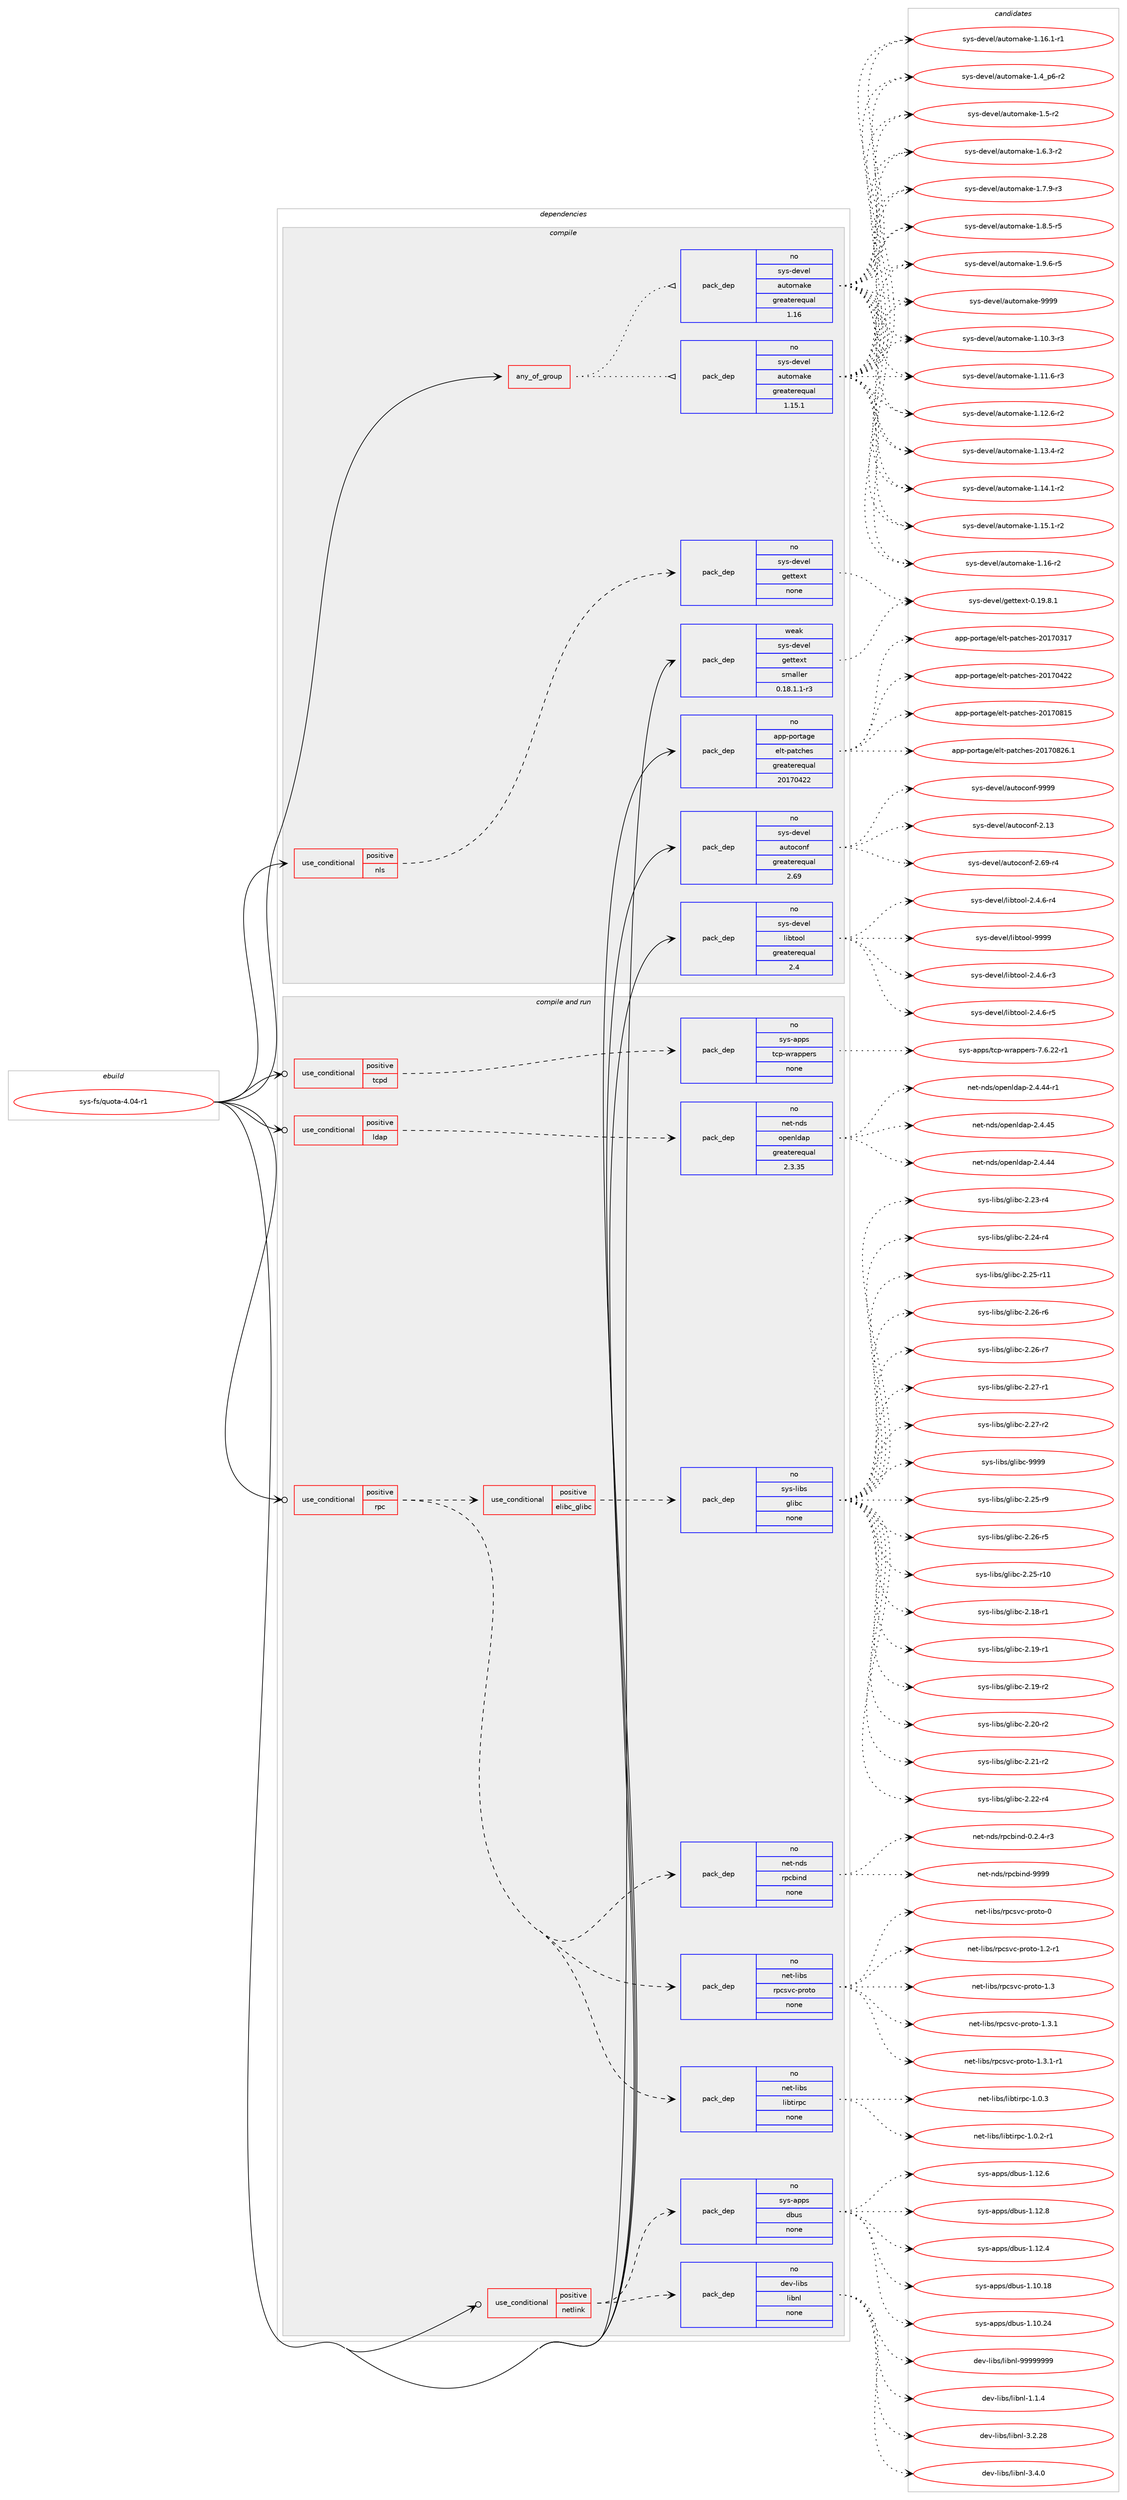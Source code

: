 digraph prolog {

# *************
# Graph options
# *************

newrank=true;
concentrate=true;
compound=true;
graph [rankdir=LR,fontname=Helvetica,fontsize=10,ranksep=1.5];#, ranksep=2.5, nodesep=0.2];
edge  [arrowhead=vee];
node  [fontname=Helvetica,fontsize=10];

# **********
# The ebuild
# **********

subgraph cluster_leftcol {
color=gray;
rank=same;
label=<<i>ebuild</i>>;
id [label="sys-fs/quota-4.04-r1", color=red, width=4, href="../sys-fs/quota-4.04-r1.svg"];
}

# ****************
# The dependencies
# ****************

subgraph cluster_midcol {
color=gray;
label=<<i>dependencies</i>>;
subgraph cluster_compile {
fillcolor="#eeeeee";
style=filled;
label=<<i>compile</i>>;
subgraph any61 {
dependency8001 [label=<<TABLE BORDER="0" CELLBORDER="1" CELLSPACING="0" CELLPADDING="4"><TR><TD CELLPADDING="10">any_of_group</TD></TR></TABLE>>, shape=none, color=red];subgraph pack7326 {
dependency8002 [label=<<TABLE BORDER="0" CELLBORDER="1" CELLSPACING="0" CELLPADDING="4" WIDTH="220"><TR><TD ROWSPAN="6" CELLPADDING="30">pack_dep</TD></TR><TR><TD WIDTH="110">no</TD></TR><TR><TD>sys-devel</TD></TR><TR><TD>automake</TD></TR><TR><TD>greaterequal</TD></TR><TR><TD>1.16</TD></TR></TABLE>>, shape=none, color=blue];
}
dependency8001:e -> dependency8002:w [weight=20,style="dotted",arrowhead="oinv"];
subgraph pack7327 {
dependency8003 [label=<<TABLE BORDER="0" CELLBORDER="1" CELLSPACING="0" CELLPADDING="4" WIDTH="220"><TR><TD ROWSPAN="6" CELLPADDING="30">pack_dep</TD></TR><TR><TD WIDTH="110">no</TD></TR><TR><TD>sys-devel</TD></TR><TR><TD>automake</TD></TR><TR><TD>greaterequal</TD></TR><TR><TD>1.15.1</TD></TR></TABLE>>, shape=none, color=blue];
}
dependency8001:e -> dependency8003:w [weight=20,style="dotted",arrowhead="oinv"];
}
id:e -> dependency8001:w [weight=20,style="solid",arrowhead="vee"];
subgraph cond611 {
dependency8004 [label=<<TABLE BORDER="0" CELLBORDER="1" CELLSPACING="0" CELLPADDING="4"><TR><TD ROWSPAN="3" CELLPADDING="10">use_conditional</TD></TR><TR><TD>positive</TD></TR><TR><TD>nls</TD></TR></TABLE>>, shape=none, color=red];
subgraph pack7328 {
dependency8005 [label=<<TABLE BORDER="0" CELLBORDER="1" CELLSPACING="0" CELLPADDING="4" WIDTH="220"><TR><TD ROWSPAN="6" CELLPADDING="30">pack_dep</TD></TR><TR><TD WIDTH="110">no</TD></TR><TR><TD>sys-devel</TD></TR><TR><TD>gettext</TD></TR><TR><TD>none</TD></TR><TR><TD></TD></TR></TABLE>>, shape=none, color=blue];
}
dependency8004:e -> dependency8005:w [weight=20,style="dashed",arrowhead="vee"];
}
id:e -> dependency8004:w [weight=20,style="solid",arrowhead="vee"];
subgraph pack7329 {
dependency8006 [label=<<TABLE BORDER="0" CELLBORDER="1" CELLSPACING="0" CELLPADDING="4" WIDTH="220"><TR><TD ROWSPAN="6" CELLPADDING="30">pack_dep</TD></TR><TR><TD WIDTH="110">no</TD></TR><TR><TD>app-portage</TD></TR><TR><TD>elt-patches</TD></TR><TR><TD>greaterequal</TD></TR><TR><TD>20170422</TD></TR></TABLE>>, shape=none, color=blue];
}
id:e -> dependency8006:w [weight=20,style="solid",arrowhead="vee"];
subgraph pack7330 {
dependency8007 [label=<<TABLE BORDER="0" CELLBORDER="1" CELLSPACING="0" CELLPADDING="4" WIDTH="220"><TR><TD ROWSPAN="6" CELLPADDING="30">pack_dep</TD></TR><TR><TD WIDTH="110">no</TD></TR><TR><TD>sys-devel</TD></TR><TR><TD>autoconf</TD></TR><TR><TD>greaterequal</TD></TR><TR><TD>2.69</TD></TR></TABLE>>, shape=none, color=blue];
}
id:e -> dependency8007:w [weight=20,style="solid",arrowhead="vee"];
subgraph pack7331 {
dependency8008 [label=<<TABLE BORDER="0" CELLBORDER="1" CELLSPACING="0" CELLPADDING="4" WIDTH="220"><TR><TD ROWSPAN="6" CELLPADDING="30">pack_dep</TD></TR><TR><TD WIDTH="110">no</TD></TR><TR><TD>sys-devel</TD></TR><TR><TD>libtool</TD></TR><TR><TD>greaterequal</TD></TR><TR><TD>2.4</TD></TR></TABLE>>, shape=none, color=blue];
}
id:e -> dependency8008:w [weight=20,style="solid",arrowhead="vee"];
subgraph pack7332 {
dependency8009 [label=<<TABLE BORDER="0" CELLBORDER="1" CELLSPACING="0" CELLPADDING="4" WIDTH="220"><TR><TD ROWSPAN="6" CELLPADDING="30">pack_dep</TD></TR><TR><TD WIDTH="110">weak</TD></TR><TR><TD>sys-devel</TD></TR><TR><TD>gettext</TD></TR><TR><TD>smaller</TD></TR><TR><TD>0.18.1.1-r3</TD></TR></TABLE>>, shape=none, color=blue];
}
id:e -> dependency8009:w [weight=20,style="solid",arrowhead="vee"];
}
subgraph cluster_compileandrun {
fillcolor="#eeeeee";
style=filled;
label=<<i>compile and run</i>>;
subgraph cond612 {
dependency8010 [label=<<TABLE BORDER="0" CELLBORDER="1" CELLSPACING="0" CELLPADDING="4"><TR><TD ROWSPAN="3" CELLPADDING="10">use_conditional</TD></TR><TR><TD>positive</TD></TR><TR><TD>ldap</TD></TR></TABLE>>, shape=none, color=red];
subgraph pack7333 {
dependency8011 [label=<<TABLE BORDER="0" CELLBORDER="1" CELLSPACING="0" CELLPADDING="4" WIDTH="220"><TR><TD ROWSPAN="6" CELLPADDING="30">pack_dep</TD></TR><TR><TD WIDTH="110">no</TD></TR><TR><TD>net-nds</TD></TR><TR><TD>openldap</TD></TR><TR><TD>greaterequal</TD></TR><TR><TD>2.3.35</TD></TR></TABLE>>, shape=none, color=blue];
}
dependency8010:e -> dependency8011:w [weight=20,style="dashed",arrowhead="vee"];
}
id:e -> dependency8010:w [weight=20,style="solid",arrowhead="odotvee"];
subgraph cond613 {
dependency8012 [label=<<TABLE BORDER="0" CELLBORDER="1" CELLSPACING="0" CELLPADDING="4"><TR><TD ROWSPAN="3" CELLPADDING="10">use_conditional</TD></TR><TR><TD>positive</TD></TR><TR><TD>netlink</TD></TR></TABLE>>, shape=none, color=red];
subgraph pack7334 {
dependency8013 [label=<<TABLE BORDER="0" CELLBORDER="1" CELLSPACING="0" CELLPADDING="4" WIDTH="220"><TR><TD ROWSPAN="6" CELLPADDING="30">pack_dep</TD></TR><TR><TD WIDTH="110">no</TD></TR><TR><TD>sys-apps</TD></TR><TR><TD>dbus</TD></TR><TR><TD>none</TD></TR><TR><TD></TD></TR></TABLE>>, shape=none, color=blue];
}
dependency8012:e -> dependency8013:w [weight=20,style="dashed",arrowhead="vee"];
subgraph pack7335 {
dependency8014 [label=<<TABLE BORDER="0" CELLBORDER="1" CELLSPACING="0" CELLPADDING="4" WIDTH="220"><TR><TD ROWSPAN="6" CELLPADDING="30">pack_dep</TD></TR><TR><TD WIDTH="110">no</TD></TR><TR><TD>dev-libs</TD></TR><TR><TD>libnl</TD></TR><TR><TD>none</TD></TR><TR><TD></TD></TR></TABLE>>, shape=none, color=blue];
}
dependency8012:e -> dependency8014:w [weight=20,style="dashed",arrowhead="vee"];
}
id:e -> dependency8012:w [weight=20,style="solid",arrowhead="odotvee"];
subgraph cond614 {
dependency8015 [label=<<TABLE BORDER="0" CELLBORDER="1" CELLSPACING="0" CELLPADDING="4"><TR><TD ROWSPAN="3" CELLPADDING="10">use_conditional</TD></TR><TR><TD>positive</TD></TR><TR><TD>rpc</TD></TR></TABLE>>, shape=none, color=red];
subgraph pack7336 {
dependency8016 [label=<<TABLE BORDER="0" CELLBORDER="1" CELLSPACING="0" CELLPADDING="4" WIDTH="220"><TR><TD ROWSPAN="6" CELLPADDING="30">pack_dep</TD></TR><TR><TD WIDTH="110">no</TD></TR><TR><TD>net-nds</TD></TR><TR><TD>rpcbind</TD></TR><TR><TD>none</TD></TR><TR><TD></TD></TR></TABLE>>, shape=none, color=blue];
}
dependency8015:e -> dependency8016:w [weight=20,style="dashed",arrowhead="vee"];
subgraph cond615 {
dependency8017 [label=<<TABLE BORDER="0" CELLBORDER="1" CELLSPACING="0" CELLPADDING="4"><TR><TD ROWSPAN="3" CELLPADDING="10">use_conditional</TD></TR><TR><TD>positive</TD></TR><TR><TD>elibc_glibc</TD></TR></TABLE>>, shape=none, color=red];
subgraph pack7337 {
dependency8018 [label=<<TABLE BORDER="0" CELLBORDER="1" CELLSPACING="0" CELLPADDING="4" WIDTH="220"><TR><TD ROWSPAN="6" CELLPADDING="30">pack_dep</TD></TR><TR><TD WIDTH="110">no</TD></TR><TR><TD>sys-libs</TD></TR><TR><TD>glibc</TD></TR><TR><TD>none</TD></TR><TR><TD></TD></TR></TABLE>>, shape=none, color=blue];
}
dependency8017:e -> dependency8018:w [weight=20,style="dashed",arrowhead="vee"];
}
dependency8015:e -> dependency8017:w [weight=20,style="dashed",arrowhead="vee"];
subgraph pack7338 {
dependency8019 [label=<<TABLE BORDER="0" CELLBORDER="1" CELLSPACING="0" CELLPADDING="4" WIDTH="220"><TR><TD ROWSPAN="6" CELLPADDING="30">pack_dep</TD></TR><TR><TD WIDTH="110">no</TD></TR><TR><TD>net-libs</TD></TR><TR><TD>libtirpc</TD></TR><TR><TD>none</TD></TR><TR><TD></TD></TR></TABLE>>, shape=none, color=blue];
}
dependency8015:e -> dependency8019:w [weight=20,style="dashed",arrowhead="vee"];
subgraph pack7339 {
dependency8020 [label=<<TABLE BORDER="0" CELLBORDER="1" CELLSPACING="0" CELLPADDING="4" WIDTH="220"><TR><TD ROWSPAN="6" CELLPADDING="30">pack_dep</TD></TR><TR><TD WIDTH="110">no</TD></TR><TR><TD>net-libs</TD></TR><TR><TD>rpcsvc-proto</TD></TR><TR><TD>none</TD></TR><TR><TD></TD></TR></TABLE>>, shape=none, color=blue];
}
dependency8015:e -> dependency8020:w [weight=20,style="dashed",arrowhead="vee"];
}
id:e -> dependency8015:w [weight=20,style="solid",arrowhead="odotvee"];
subgraph cond616 {
dependency8021 [label=<<TABLE BORDER="0" CELLBORDER="1" CELLSPACING="0" CELLPADDING="4"><TR><TD ROWSPAN="3" CELLPADDING="10">use_conditional</TD></TR><TR><TD>positive</TD></TR><TR><TD>tcpd</TD></TR></TABLE>>, shape=none, color=red];
subgraph pack7340 {
dependency8022 [label=<<TABLE BORDER="0" CELLBORDER="1" CELLSPACING="0" CELLPADDING="4" WIDTH="220"><TR><TD ROWSPAN="6" CELLPADDING="30">pack_dep</TD></TR><TR><TD WIDTH="110">no</TD></TR><TR><TD>sys-apps</TD></TR><TR><TD>tcp-wrappers</TD></TR><TR><TD>none</TD></TR><TR><TD></TD></TR></TABLE>>, shape=none, color=blue];
}
dependency8021:e -> dependency8022:w [weight=20,style="dashed",arrowhead="vee"];
}
id:e -> dependency8021:w [weight=20,style="solid",arrowhead="odotvee"];
}
subgraph cluster_run {
fillcolor="#eeeeee";
style=filled;
label=<<i>run</i>>;
}
}

# **************
# The candidates
# **************

subgraph cluster_choices {
rank=same;
color=gray;
label=<<i>candidates</i>>;

subgraph choice7326 {
color=black;
nodesep=1;
choice11512111545100101118101108479711711611110997107101454946494846514511451 [label="sys-devel/automake-1.10.3-r3", color=red, width=4,href="../sys-devel/automake-1.10.3-r3.svg"];
choice11512111545100101118101108479711711611110997107101454946494946544511451 [label="sys-devel/automake-1.11.6-r3", color=red, width=4,href="../sys-devel/automake-1.11.6-r3.svg"];
choice11512111545100101118101108479711711611110997107101454946495046544511450 [label="sys-devel/automake-1.12.6-r2", color=red, width=4,href="../sys-devel/automake-1.12.6-r2.svg"];
choice11512111545100101118101108479711711611110997107101454946495146524511450 [label="sys-devel/automake-1.13.4-r2", color=red, width=4,href="../sys-devel/automake-1.13.4-r2.svg"];
choice11512111545100101118101108479711711611110997107101454946495246494511450 [label="sys-devel/automake-1.14.1-r2", color=red, width=4,href="../sys-devel/automake-1.14.1-r2.svg"];
choice11512111545100101118101108479711711611110997107101454946495346494511450 [label="sys-devel/automake-1.15.1-r2", color=red, width=4,href="../sys-devel/automake-1.15.1-r2.svg"];
choice1151211154510010111810110847971171161111099710710145494649544511450 [label="sys-devel/automake-1.16-r2", color=red, width=4,href="../sys-devel/automake-1.16-r2.svg"];
choice11512111545100101118101108479711711611110997107101454946495446494511449 [label="sys-devel/automake-1.16.1-r1", color=red, width=4,href="../sys-devel/automake-1.16.1-r1.svg"];
choice115121115451001011181011084797117116111109971071014549465295112544511450 [label="sys-devel/automake-1.4_p6-r2", color=red, width=4,href="../sys-devel/automake-1.4_p6-r2.svg"];
choice11512111545100101118101108479711711611110997107101454946534511450 [label="sys-devel/automake-1.5-r2", color=red, width=4,href="../sys-devel/automake-1.5-r2.svg"];
choice115121115451001011181011084797117116111109971071014549465446514511450 [label="sys-devel/automake-1.6.3-r2", color=red, width=4,href="../sys-devel/automake-1.6.3-r2.svg"];
choice115121115451001011181011084797117116111109971071014549465546574511451 [label="sys-devel/automake-1.7.9-r3", color=red, width=4,href="../sys-devel/automake-1.7.9-r3.svg"];
choice115121115451001011181011084797117116111109971071014549465646534511453 [label="sys-devel/automake-1.8.5-r5", color=red, width=4,href="../sys-devel/automake-1.8.5-r5.svg"];
choice115121115451001011181011084797117116111109971071014549465746544511453 [label="sys-devel/automake-1.9.6-r5", color=red, width=4,href="../sys-devel/automake-1.9.6-r5.svg"];
choice115121115451001011181011084797117116111109971071014557575757 [label="sys-devel/automake-9999", color=red, width=4,href="../sys-devel/automake-9999.svg"];
dependency8002:e -> choice11512111545100101118101108479711711611110997107101454946494846514511451:w [style=dotted,weight="100"];
dependency8002:e -> choice11512111545100101118101108479711711611110997107101454946494946544511451:w [style=dotted,weight="100"];
dependency8002:e -> choice11512111545100101118101108479711711611110997107101454946495046544511450:w [style=dotted,weight="100"];
dependency8002:e -> choice11512111545100101118101108479711711611110997107101454946495146524511450:w [style=dotted,weight="100"];
dependency8002:e -> choice11512111545100101118101108479711711611110997107101454946495246494511450:w [style=dotted,weight="100"];
dependency8002:e -> choice11512111545100101118101108479711711611110997107101454946495346494511450:w [style=dotted,weight="100"];
dependency8002:e -> choice1151211154510010111810110847971171161111099710710145494649544511450:w [style=dotted,weight="100"];
dependency8002:e -> choice11512111545100101118101108479711711611110997107101454946495446494511449:w [style=dotted,weight="100"];
dependency8002:e -> choice115121115451001011181011084797117116111109971071014549465295112544511450:w [style=dotted,weight="100"];
dependency8002:e -> choice11512111545100101118101108479711711611110997107101454946534511450:w [style=dotted,weight="100"];
dependency8002:e -> choice115121115451001011181011084797117116111109971071014549465446514511450:w [style=dotted,weight="100"];
dependency8002:e -> choice115121115451001011181011084797117116111109971071014549465546574511451:w [style=dotted,weight="100"];
dependency8002:e -> choice115121115451001011181011084797117116111109971071014549465646534511453:w [style=dotted,weight="100"];
dependency8002:e -> choice115121115451001011181011084797117116111109971071014549465746544511453:w [style=dotted,weight="100"];
dependency8002:e -> choice115121115451001011181011084797117116111109971071014557575757:w [style=dotted,weight="100"];
}
subgraph choice7327 {
color=black;
nodesep=1;
choice11512111545100101118101108479711711611110997107101454946494846514511451 [label="sys-devel/automake-1.10.3-r3", color=red, width=4,href="../sys-devel/automake-1.10.3-r3.svg"];
choice11512111545100101118101108479711711611110997107101454946494946544511451 [label="sys-devel/automake-1.11.6-r3", color=red, width=4,href="../sys-devel/automake-1.11.6-r3.svg"];
choice11512111545100101118101108479711711611110997107101454946495046544511450 [label="sys-devel/automake-1.12.6-r2", color=red, width=4,href="../sys-devel/automake-1.12.6-r2.svg"];
choice11512111545100101118101108479711711611110997107101454946495146524511450 [label="sys-devel/automake-1.13.4-r2", color=red, width=4,href="../sys-devel/automake-1.13.4-r2.svg"];
choice11512111545100101118101108479711711611110997107101454946495246494511450 [label="sys-devel/automake-1.14.1-r2", color=red, width=4,href="../sys-devel/automake-1.14.1-r2.svg"];
choice11512111545100101118101108479711711611110997107101454946495346494511450 [label="sys-devel/automake-1.15.1-r2", color=red, width=4,href="../sys-devel/automake-1.15.1-r2.svg"];
choice1151211154510010111810110847971171161111099710710145494649544511450 [label="sys-devel/automake-1.16-r2", color=red, width=4,href="../sys-devel/automake-1.16-r2.svg"];
choice11512111545100101118101108479711711611110997107101454946495446494511449 [label="sys-devel/automake-1.16.1-r1", color=red, width=4,href="../sys-devel/automake-1.16.1-r1.svg"];
choice115121115451001011181011084797117116111109971071014549465295112544511450 [label="sys-devel/automake-1.4_p6-r2", color=red, width=4,href="../sys-devel/automake-1.4_p6-r2.svg"];
choice11512111545100101118101108479711711611110997107101454946534511450 [label="sys-devel/automake-1.5-r2", color=red, width=4,href="../sys-devel/automake-1.5-r2.svg"];
choice115121115451001011181011084797117116111109971071014549465446514511450 [label="sys-devel/automake-1.6.3-r2", color=red, width=4,href="../sys-devel/automake-1.6.3-r2.svg"];
choice115121115451001011181011084797117116111109971071014549465546574511451 [label="sys-devel/automake-1.7.9-r3", color=red, width=4,href="../sys-devel/automake-1.7.9-r3.svg"];
choice115121115451001011181011084797117116111109971071014549465646534511453 [label="sys-devel/automake-1.8.5-r5", color=red, width=4,href="../sys-devel/automake-1.8.5-r5.svg"];
choice115121115451001011181011084797117116111109971071014549465746544511453 [label="sys-devel/automake-1.9.6-r5", color=red, width=4,href="../sys-devel/automake-1.9.6-r5.svg"];
choice115121115451001011181011084797117116111109971071014557575757 [label="sys-devel/automake-9999", color=red, width=4,href="../sys-devel/automake-9999.svg"];
dependency8003:e -> choice11512111545100101118101108479711711611110997107101454946494846514511451:w [style=dotted,weight="100"];
dependency8003:e -> choice11512111545100101118101108479711711611110997107101454946494946544511451:w [style=dotted,weight="100"];
dependency8003:e -> choice11512111545100101118101108479711711611110997107101454946495046544511450:w [style=dotted,weight="100"];
dependency8003:e -> choice11512111545100101118101108479711711611110997107101454946495146524511450:w [style=dotted,weight="100"];
dependency8003:e -> choice11512111545100101118101108479711711611110997107101454946495246494511450:w [style=dotted,weight="100"];
dependency8003:e -> choice11512111545100101118101108479711711611110997107101454946495346494511450:w [style=dotted,weight="100"];
dependency8003:e -> choice1151211154510010111810110847971171161111099710710145494649544511450:w [style=dotted,weight="100"];
dependency8003:e -> choice11512111545100101118101108479711711611110997107101454946495446494511449:w [style=dotted,weight="100"];
dependency8003:e -> choice115121115451001011181011084797117116111109971071014549465295112544511450:w [style=dotted,weight="100"];
dependency8003:e -> choice11512111545100101118101108479711711611110997107101454946534511450:w [style=dotted,weight="100"];
dependency8003:e -> choice115121115451001011181011084797117116111109971071014549465446514511450:w [style=dotted,weight="100"];
dependency8003:e -> choice115121115451001011181011084797117116111109971071014549465546574511451:w [style=dotted,weight="100"];
dependency8003:e -> choice115121115451001011181011084797117116111109971071014549465646534511453:w [style=dotted,weight="100"];
dependency8003:e -> choice115121115451001011181011084797117116111109971071014549465746544511453:w [style=dotted,weight="100"];
dependency8003:e -> choice115121115451001011181011084797117116111109971071014557575757:w [style=dotted,weight="100"];
}
subgraph choice7328 {
color=black;
nodesep=1;
choice1151211154510010111810110847103101116116101120116454846495746564649 [label="sys-devel/gettext-0.19.8.1", color=red, width=4,href="../sys-devel/gettext-0.19.8.1.svg"];
dependency8005:e -> choice1151211154510010111810110847103101116116101120116454846495746564649:w [style=dotted,weight="100"];
}
subgraph choice7329 {
color=black;
nodesep=1;
choice97112112451121111141169710310147101108116451129711699104101115455048495548514955 [label="app-portage/elt-patches-20170317", color=red, width=4,href="../app-portage/elt-patches-20170317.svg"];
choice97112112451121111141169710310147101108116451129711699104101115455048495548525050 [label="app-portage/elt-patches-20170422", color=red, width=4,href="../app-portage/elt-patches-20170422.svg"];
choice97112112451121111141169710310147101108116451129711699104101115455048495548564953 [label="app-portage/elt-patches-20170815", color=red, width=4,href="../app-portage/elt-patches-20170815.svg"];
choice971121124511211111411697103101471011081164511297116991041011154550484955485650544649 [label="app-portage/elt-patches-20170826.1", color=red, width=4,href="../app-portage/elt-patches-20170826.1.svg"];
dependency8006:e -> choice97112112451121111141169710310147101108116451129711699104101115455048495548514955:w [style=dotted,weight="100"];
dependency8006:e -> choice97112112451121111141169710310147101108116451129711699104101115455048495548525050:w [style=dotted,weight="100"];
dependency8006:e -> choice97112112451121111141169710310147101108116451129711699104101115455048495548564953:w [style=dotted,weight="100"];
dependency8006:e -> choice971121124511211111411697103101471011081164511297116991041011154550484955485650544649:w [style=dotted,weight="100"];
}
subgraph choice7330 {
color=black;
nodesep=1;
choice115121115451001011181011084797117116111991111101024550464951 [label="sys-devel/autoconf-2.13", color=red, width=4,href="../sys-devel/autoconf-2.13.svg"];
choice1151211154510010111810110847971171161119911111010245504654574511452 [label="sys-devel/autoconf-2.69-r4", color=red, width=4,href="../sys-devel/autoconf-2.69-r4.svg"];
choice115121115451001011181011084797117116111991111101024557575757 [label="sys-devel/autoconf-9999", color=red, width=4,href="../sys-devel/autoconf-9999.svg"];
dependency8007:e -> choice115121115451001011181011084797117116111991111101024550464951:w [style=dotted,weight="100"];
dependency8007:e -> choice1151211154510010111810110847971171161119911111010245504654574511452:w [style=dotted,weight="100"];
dependency8007:e -> choice115121115451001011181011084797117116111991111101024557575757:w [style=dotted,weight="100"];
}
subgraph choice7331 {
color=black;
nodesep=1;
choice1151211154510010111810110847108105981161111111084550465246544511451 [label="sys-devel/libtool-2.4.6-r3", color=red, width=4,href="../sys-devel/libtool-2.4.6-r3.svg"];
choice1151211154510010111810110847108105981161111111084550465246544511452 [label="sys-devel/libtool-2.4.6-r4", color=red, width=4,href="../sys-devel/libtool-2.4.6-r4.svg"];
choice1151211154510010111810110847108105981161111111084550465246544511453 [label="sys-devel/libtool-2.4.6-r5", color=red, width=4,href="../sys-devel/libtool-2.4.6-r5.svg"];
choice1151211154510010111810110847108105981161111111084557575757 [label="sys-devel/libtool-9999", color=red, width=4,href="../sys-devel/libtool-9999.svg"];
dependency8008:e -> choice1151211154510010111810110847108105981161111111084550465246544511451:w [style=dotted,weight="100"];
dependency8008:e -> choice1151211154510010111810110847108105981161111111084550465246544511452:w [style=dotted,weight="100"];
dependency8008:e -> choice1151211154510010111810110847108105981161111111084550465246544511453:w [style=dotted,weight="100"];
dependency8008:e -> choice1151211154510010111810110847108105981161111111084557575757:w [style=dotted,weight="100"];
}
subgraph choice7332 {
color=black;
nodesep=1;
choice1151211154510010111810110847103101116116101120116454846495746564649 [label="sys-devel/gettext-0.19.8.1", color=red, width=4,href="../sys-devel/gettext-0.19.8.1.svg"];
dependency8009:e -> choice1151211154510010111810110847103101116116101120116454846495746564649:w [style=dotted,weight="100"];
}
subgraph choice7333 {
color=black;
nodesep=1;
choice11010111645110100115471111121011101081009711245504652465252 [label="net-nds/openldap-2.4.44", color=red, width=4,href="../net-nds/openldap-2.4.44.svg"];
choice110101116451101001154711111210111010810097112455046524652524511449 [label="net-nds/openldap-2.4.44-r1", color=red, width=4,href="../net-nds/openldap-2.4.44-r1.svg"];
choice11010111645110100115471111121011101081009711245504652465253 [label="net-nds/openldap-2.4.45", color=red, width=4,href="../net-nds/openldap-2.4.45.svg"];
dependency8011:e -> choice11010111645110100115471111121011101081009711245504652465252:w [style=dotted,weight="100"];
dependency8011:e -> choice110101116451101001154711111210111010810097112455046524652524511449:w [style=dotted,weight="100"];
dependency8011:e -> choice11010111645110100115471111121011101081009711245504652465253:w [style=dotted,weight="100"];
}
subgraph choice7334 {
color=black;
nodesep=1;
choice1151211154597112112115471009811711545494649504652 [label="sys-apps/dbus-1.12.4", color=red, width=4,href="../sys-apps/dbus-1.12.4.svg"];
choice115121115459711211211547100981171154549464948464956 [label="sys-apps/dbus-1.10.18", color=red, width=4,href="../sys-apps/dbus-1.10.18.svg"];
choice115121115459711211211547100981171154549464948465052 [label="sys-apps/dbus-1.10.24", color=red, width=4,href="../sys-apps/dbus-1.10.24.svg"];
choice1151211154597112112115471009811711545494649504654 [label="sys-apps/dbus-1.12.6", color=red, width=4,href="../sys-apps/dbus-1.12.6.svg"];
choice1151211154597112112115471009811711545494649504656 [label="sys-apps/dbus-1.12.8", color=red, width=4,href="../sys-apps/dbus-1.12.8.svg"];
dependency8013:e -> choice1151211154597112112115471009811711545494649504652:w [style=dotted,weight="100"];
dependency8013:e -> choice115121115459711211211547100981171154549464948464956:w [style=dotted,weight="100"];
dependency8013:e -> choice115121115459711211211547100981171154549464948465052:w [style=dotted,weight="100"];
dependency8013:e -> choice1151211154597112112115471009811711545494649504654:w [style=dotted,weight="100"];
dependency8013:e -> choice1151211154597112112115471009811711545494649504656:w [style=dotted,weight="100"];
}
subgraph choice7335 {
color=black;
nodesep=1;
choice10010111845108105981154710810598110108454946494652 [label="dev-libs/libnl-1.1.4", color=red, width=4,href="../dev-libs/libnl-1.1.4.svg"];
choice1001011184510810598115471081059811010845514650465056 [label="dev-libs/libnl-3.2.28", color=red, width=4,href="../dev-libs/libnl-3.2.28.svg"];
choice10010111845108105981154710810598110108455146524648 [label="dev-libs/libnl-3.4.0", color=red, width=4,href="../dev-libs/libnl-3.4.0.svg"];
choice10010111845108105981154710810598110108455757575757575757 [label="dev-libs/libnl-99999999", color=red, width=4,href="../dev-libs/libnl-99999999.svg"];
dependency8014:e -> choice10010111845108105981154710810598110108454946494652:w [style=dotted,weight="100"];
dependency8014:e -> choice1001011184510810598115471081059811010845514650465056:w [style=dotted,weight="100"];
dependency8014:e -> choice10010111845108105981154710810598110108455146524648:w [style=dotted,weight="100"];
dependency8014:e -> choice10010111845108105981154710810598110108455757575757575757:w [style=dotted,weight="100"];
}
subgraph choice7336 {
color=black;
nodesep=1;
choice110101116451101001154711411299981051101004548465046524511451 [label="net-nds/rpcbind-0.2.4-r3", color=red, width=4,href="../net-nds/rpcbind-0.2.4-r3.svg"];
choice110101116451101001154711411299981051101004557575757 [label="net-nds/rpcbind-9999", color=red, width=4,href="../net-nds/rpcbind-9999.svg"];
dependency8016:e -> choice110101116451101001154711411299981051101004548465046524511451:w [style=dotted,weight="100"];
dependency8016:e -> choice110101116451101001154711411299981051101004557575757:w [style=dotted,weight="100"];
}
subgraph choice7337 {
color=black;
nodesep=1;
choice115121115451081059811547103108105989945504650534511457 [label="sys-libs/glibc-2.25-r9", color=red, width=4,href="../sys-libs/glibc-2.25-r9.svg"];
choice115121115451081059811547103108105989945504650544511453 [label="sys-libs/glibc-2.26-r5", color=red, width=4,href="../sys-libs/glibc-2.26-r5.svg"];
choice11512111545108105981154710310810598994550465053451144948 [label="sys-libs/glibc-2.25-r10", color=red, width=4,href="../sys-libs/glibc-2.25-r10.svg"];
choice115121115451081059811547103108105989945504649564511449 [label="sys-libs/glibc-2.18-r1", color=red, width=4,href="../sys-libs/glibc-2.18-r1.svg"];
choice115121115451081059811547103108105989945504649574511449 [label="sys-libs/glibc-2.19-r1", color=red, width=4,href="../sys-libs/glibc-2.19-r1.svg"];
choice115121115451081059811547103108105989945504649574511450 [label="sys-libs/glibc-2.19-r2", color=red, width=4,href="../sys-libs/glibc-2.19-r2.svg"];
choice115121115451081059811547103108105989945504650484511450 [label="sys-libs/glibc-2.20-r2", color=red, width=4,href="../sys-libs/glibc-2.20-r2.svg"];
choice115121115451081059811547103108105989945504650494511450 [label="sys-libs/glibc-2.21-r2", color=red, width=4,href="../sys-libs/glibc-2.21-r2.svg"];
choice115121115451081059811547103108105989945504650504511452 [label="sys-libs/glibc-2.22-r4", color=red, width=4,href="../sys-libs/glibc-2.22-r4.svg"];
choice115121115451081059811547103108105989945504650514511452 [label="sys-libs/glibc-2.23-r4", color=red, width=4,href="../sys-libs/glibc-2.23-r4.svg"];
choice115121115451081059811547103108105989945504650524511452 [label="sys-libs/glibc-2.24-r4", color=red, width=4,href="../sys-libs/glibc-2.24-r4.svg"];
choice11512111545108105981154710310810598994550465053451144949 [label="sys-libs/glibc-2.25-r11", color=red, width=4,href="../sys-libs/glibc-2.25-r11.svg"];
choice115121115451081059811547103108105989945504650544511454 [label="sys-libs/glibc-2.26-r6", color=red, width=4,href="../sys-libs/glibc-2.26-r6.svg"];
choice115121115451081059811547103108105989945504650544511455 [label="sys-libs/glibc-2.26-r7", color=red, width=4,href="../sys-libs/glibc-2.26-r7.svg"];
choice115121115451081059811547103108105989945504650554511449 [label="sys-libs/glibc-2.27-r1", color=red, width=4,href="../sys-libs/glibc-2.27-r1.svg"];
choice115121115451081059811547103108105989945504650554511450 [label="sys-libs/glibc-2.27-r2", color=red, width=4,href="../sys-libs/glibc-2.27-r2.svg"];
choice11512111545108105981154710310810598994557575757 [label="sys-libs/glibc-9999", color=red, width=4,href="../sys-libs/glibc-9999.svg"];
dependency8018:e -> choice115121115451081059811547103108105989945504650534511457:w [style=dotted,weight="100"];
dependency8018:e -> choice115121115451081059811547103108105989945504650544511453:w [style=dotted,weight="100"];
dependency8018:e -> choice11512111545108105981154710310810598994550465053451144948:w [style=dotted,weight="100"];
dependency8018:e -> choice115121115451081059811547103108105989945504649564511449:w [style=dotted,weight="100"];
dependency8018:e -> choice115121115451081059811547103108105989945504649574511449:w [style=dotted,weight="100"];
dependency8018:e -> choice115121115451081059811547103108105989945504649574511450:w [style=dotted,weight="100"];
dependency8018:e -> choice115121115451081059811547103108105989945504650484511450:w [style=dotted,weight="100"];
dependency8018:e -> choice115121115451081059811547103108105989945504650494511450:w [style=dotted,weight="100"];
dependency8018:e -> choice115121115451081059811547103108105989945504650504511452:w [style=dotted,weight="100"];
dependency8018:e -> choice115121115451081059811547103108105989945504650514511452:w [style=dotted,weight="100"];
dependency8018:e -> choice115121115451081059811547103108105989945504650524511452:w [style=dotted,weight="100"];
dependency8018:e -> choice11512111545108105981154710310810598994550465053451144949:w [style=dotted,weight="100"];
dependency8018:e -> choice115121115451081059811547103108105989945504650544511454:w [style=dotted,weight="100"];
dependency8018:e -> choice115121115451081059811547103108105989945504650544511455:w [style=dotted,weight="100"];
dependency8018:e -> choice115121115451081059811547103108105989945504650554511449:w [style=dotted,weight="100"];
dependency8018:e -> choice115121115451081059811547103108105989945504650554511450:w [style=dotted,weight="100"];
dependency8018:e -> choice11512111545108105981154710310810598994557575757:w [style=dotted,weight="100"];
}
subgraph choice7338 {
color=black;
nodesep=1;
choice11010111645108105981154710810598116105114112994549464846504511449 [label="net-libs/libtirpc-1.0.2-r1", color=red, width=4,href="../net-libs/libtirpc-1.0.2-r1.svg"];
choice1101011164510810598115471081059811610511411299454946484651 [label="net-libs/libtirpc-1.0.3", color=red, width=4,href="../net-libs/libtirpc-1.0.3.svg"];
dependency8019:e -> choice11010111645108105981154710810598116105114112994549464846504511449:w [style=dotted,weight="100"];
dependency8019:e -> choice1101011164510810598115471081059811610511411299454946484651:w [style=dotted,weight="100"];
}
subgraph choice7339 {
color=black;
nodesep=1;
choice1101011164510810598115471141129911511899451121141111161114548 [label="net-libs/rpcsvc-proto-0", color=red, width=4,href="../net-libs/rpcsvc-proto-0.svg"];
choice110101116451081059811547114112991151189945112114111116111454946504511449 [label="net-libs/rpcsvc-proto-1.2-r1", color=red, width=4,href="../net-libs/rpcsvc-proto-1.2-r1.svg"];
choice11010111645108105981154711411299115118994511211411111611145494651 [label="net-libs/rpcsvc-proto-1.3", color=red, width=4,href="../net-libs/rpcsvc-proto-1.3.svg"];
choice110101116451081059811547114112991151189945112114111116111454946514649 [label="net-libs/rpcsvc-proto-1.3.1", color=red, width=4,href="../net-libs/rpcsvc-proto-1.3.1.svg"];
choice1101011164510810598115471141129911511899451121141111161114549465146494511449 [label="net-libs/rpcsvc-proto-1.3.1-r1", color=red, width=4,href="../net-libs/rpcsvc-proto-1.3.1-r1.svg"];
dependency8020:e -> choice1101011164510810598115471141129911511899451121141111161114548:w [style=dotted,weight="100"];
dependency8020:e -> choice110101116451081059811547114112991151189945112114111116111454946504511449:w [style=dotted,weight="100"];
dependency8020:e -> choice11010111645108105981154711411299115118994511211411111611145494651:w [style=dotted,weight="100"];
dependency8020:e -> choice110101116451081059811547114112991151189945112114111116111454946514649:w [style=dotted,weight="100"];
dependency8020:e -> choice1101011164510810598115471141129911511899451121141111161114549465146494511449:w [style=dotted,weight="100"];
}
subgraph choice7340 {
color=black;
nodesep=1;
choice115121115459711211211547116991124511911497112112101114115455546544650504511449 [label="sys-apps/tcp-wrappers-7.6.22-r1", color=red, width=4,href="../sys-apps/tcp-wrappers-7.6.22-r1.svg"];
dependency8022:e -> choice115121115459711211211547116991124511911497112112101114115455546544650504511449:w [style=dotted,weight="100"];
}
}

}

